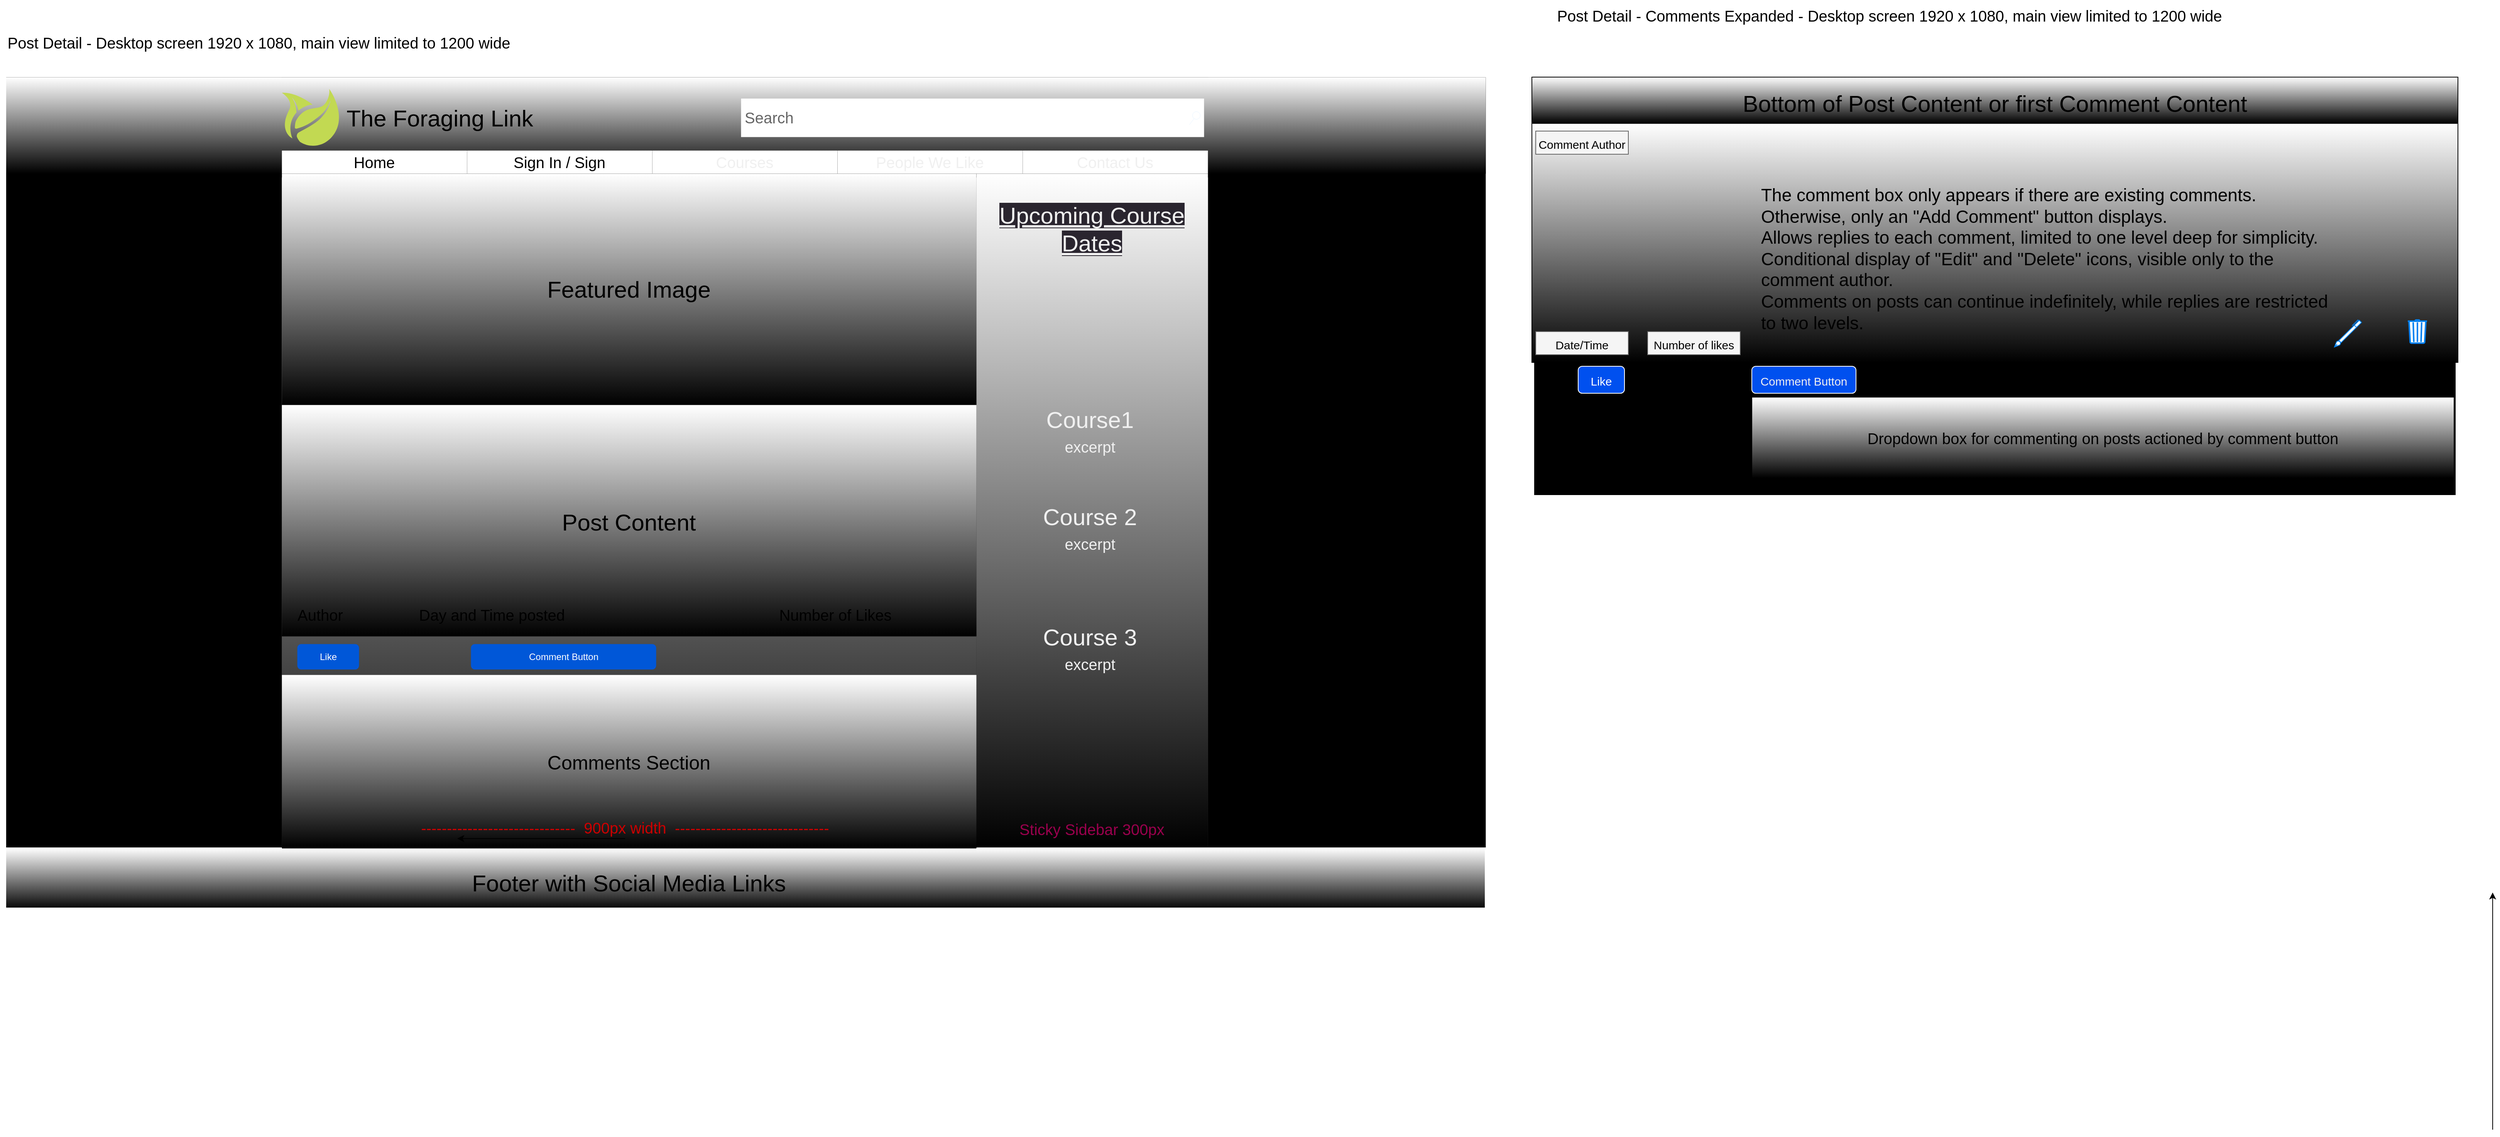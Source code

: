 <mxfile>
    <diagram id="476jkahuOBYTuhZ4lHAv" name="Page-1">
        <mxGraphModel dx="6380" dy="5927" grid="1" gridSize="5" guides="1" tooltips="1" connect="1" arrows="1" fold="1" page="1" pageScale="1" pageWidth="1169" pageHeight="827" math="0" shadow="0">
            <root>
                <mxCell id="0"/>
                <mxCell id="1" parent="0"/>
                <mxCell id="300" value="" style="rounded=0;whiteSpace=wrap;html=1;labelBackgroundColor=none;strokeColor=default;strokeWidth=0;fontSize=20;gradientColor=default;movable=0;resizable=0;rotatable=0;deletable=0;editable=0;connectable=0;" parent="1" vertex="1">
                    <mxGeometry x="440" y="-515" width="1200" height="125" as="geometry"/>
                </mxCell>
                <mxCell id="299" value="" style="rounded=0;whiteSpace=wrap;html=1;labelBackgroundColor=none;strokeColor=default;strokeWidth=0;fontSize=20;gradientColor=default;movable=0;resizable=0;rotatable=0;deletable=0;editable=0;connectable=0;" parent="1" vertex="1">
                    <mxGeometry x="440" y="-515" width="1200" height="120" as="geometry"/>
                </mxCell>
                <mxCell id="232" value="" style="rounded=0;whiteSpace=wrap;html=1;strokeColor=#FFFFFF;strokeWidth=6;fontSize=40;fillColor=#000000;movable=0;resizable=0;rotatable=0;deletable=0;editable=0;connectable=0;" parent="1" vertex="1">
                    <mxGeometry x="2060" y="-515" width="1200" height="545" as="geometry"/>
                </mxCell>
                <mxCell id="335" value="&lt;p style=&quot;font-size: 21px;&quot;&gt;&lt;/p&gt;" style="rounded=0;whiteSpace=wrap;html=1;fontSize=21;fontColor=#000000;gradientColor=default;movable=0;resizable=0;rotatable=0;deletable=0;editable=0;connectable=0;verticalAlign=middle;align=left;spacingLeft=100;" parent="1" vertex="1">
                    <mxGeometry x="2060" y="-455" width="1200" height="310" as="geometry"/>
                </mxCell>
                <mxCell id="3" value="" style="rounded=0;whiteSpace=wrap;html=1;movable=0;resizable=0;rotatable=0;deletable=0;editable=0;connectable=0;fillColor=#000000;strokeColor=#FFFFFF;strokeWidth=0;" parent="1" vertex="1">
                    <mxGeometry x="80" y="-515" width="1920" height="1080" as="geometry"/>
                </mxCell>
                <mxCell id="305" value="" style="rounded=0;whiteSpace=wrap;html=1;labelBackgroundColor=none;strokeColor=default;strokeWidth=0;fontSize=25;gradientColor=default;movable=0;resizable=0;rotatable=0;deletable=0;editable=0;connectable=0;" parent="1" vertex="1">
                    <mxGeometry x="80" y="-515" width="1920" height="125" as="geometry"/>
                </mxCell>
                <mxCell id="179" value="" style="rounded=0;whiteSpace=wrap;html=1;movable=0;resizable=0;rotatable=0;deletable=0;editable=0;connectable=0;strokeWidth=0;strokeColor=#FFFFFF;gradientColor=default;" parent="1" vertex="1">
                    <mxGeometry x="440" y="-385" width="1200" height="875" as="geometry"/>
                </mxCell>
                <mxCell id="218" value="&lt;font style=&quot;font-size: 15px;&quot;&gt;Like&lt;/font&gt;" style="rounded=1;whiteSpace=wrap;html=1;strokeColor=#FFFFFF;strokeWidth=1;fontSize=30;fillColor=#0050ef;fontColor=#ffffff;verticalAlign=bottom;movable=0;resizable=0;rotatable=0;deletable=0;editable=0;connectable=0;" parent="1" vertex="1">
                    <mxGeometry x="2120" y="-140" width="60" height="35" as="geometry"/>
                </mxCell>
                <mxCell id="230" value="&lt;font style=&quot;font-size: 30px;&quot;&gt;Bottom of Post Content or first Comment Content&lt;/font&gt;" style="rounded=0;whiteSpace=wrap;html=1;strokeColor=default;strokeWidth=1;fontSize=50;fillColor=default;horizontal=1;verticalAlign=bottom;movable=0;resizable=0;rotatable=0;deletable=0;editable=0;connectable=0;gradientColor=default;fontColor=#000000;" parent="1" vertex="1">
                    <mxGeometry x="2060" y="-515" width="1200" height="60" as="geometry"/>
                </mxCell>
                <mxCell id="276" value="&lt;span style=&quot;text-align: left; font-size: 20px;&quot;&gt;&lt;span style=&quot;font-size: 20px;&quot;&gt;Post Detail -&amp;nbsp;&lt;/span&gt;&lt;/span&gt;&lt;span style=&quot;text-align: left;&quot;&gt;Desktop screen 1920 x 1080, m&lt;/span&gt;&lt;span style=&quot;background-color: initial; text-align: left;&quot;&gt;ain view limited to 1200 wide&lt;/span&gt;&lt;span style=&quot;text-align: left; font-size: 20px;&quot;&gt;&lt;span style=&quot;font-size: 20px;&quot;&gt;&lt;br style=&quot;font-size: 20px;&quot;&gt;&lt;/span&gt;&lt;/span&gt;" style="text;html=1;align=center;verticalAlign=middle;resizable=0;points=[];autosize=1;strokeColor=none;fillColor=none;fontSize=20;movable=0;rotatable=0;deletable=0;editable=0;connectable=0;" parent="1" vertex="1">
                    <mxGeometry x="75" y="-580" width="670" height="40" as="geometry"/>
                </mxCell>
                <mxCell id="278" value="&lt;span style=&quot;text-align: left;&quot;&gt;Post Detail - Comments Expanded -&amp;nbsp;&lt;/span&gt;&lt;span style=&quot;text-align: left;&quot;&gt;Desktop screen 1920 x 1080, m&lt;/span&gt;&lt;span style=&quot;background-color: initial; text-align: left;&quot;&gt;ain view limited to 1200 wide&lt;br&gt;&lt;/span&gt;" style="text;html=1;align=center;verticalAlign=middle;resizable=0;points=[];autosize=1;strokeColor=none;fillColor=none;fontSize=20;movable=0;rotatable=0;deletable=0;editable=0;connectable=0;" parent="1" vertex="1">
                    <mxGeometry x="2080" y="-615" width="885" height="40" as="geometry"/>
                </mxCell>
                <mxCell id="279" value="" style="html=1;verticalLabelPosition=bottom;align=center;labelBackgroundColor=#ffffff;verticalAlign=top;strokeWidth=1;strokeColor=#0080F0;shadow=0;dashed=0;shape=mxgraph.ios7.icons.pen;movable=0;resizable=0;rotatable=0;deletable=0;editable=0;connectable=0;" parent="1" vertex="1">
                    <mxGeometry x="3100" y="-200" width="35" height="35" as="geometry"/>
                </mxCell>
                <mxCell id="284" value="" style="html=1;verticalLabelPosition=bottom;align=center;labelBackgroundColor=#ffffff;verticalAlign=top;strokeWidth=2;strokeColor=#0080F0;shadow=0;dashed=0;shape=mxgraph.ios7.icons.trashcan;movable=0;resizable=0;rotatable=0;deletable=0;editable=0;connectable=0;" parent="1" vertex="1">
                    <mxGeometry x="3195" y="-200" width="25" height="30" as="geometry"/>
                </mxCell>
                <mxCell id="286" value="&lt;span style=&quot;color: rgb(240, 240, 240); font-family: Helvetica; font-size: 20px; font-style: normal; font-variant-ligatures: normal; font-variant-caps: normal; font-weight: 400; letter-spacing: normal; orphans: 2; text-align: center; text-indent: 0px; text-transform: none; widows: 2; word-spacing: 0px; -webkit-text-stroke-width: 0px; text-decoration-thickness: initial; text-decoration-style: initial; text-decoration-color: initial; float: none; display: inline !important;&quot;&gt;Contact Us&lt;/span&gt;" style="rounded=0;whiteSpace=wrap;html=1;strokeColor=default;strokeWidth=0;fontSize=20;verticalAlign=middle;movable=0;resizable=0;rotatable=0;deletable=0;editable=0;connectable=0;" parent="1" vertex="1">
                    <mxGeometry x="1400" y="-420" width="240" height="30" as="geometry"/>
                </mxCell>
                <mxCell id="287" value="&lt;span style=&quot;color: rgb(240, 240, 240); font-family: Helvetica; font-size: 20px; font-style: normal; font-variant-ligatures: normal; font-variant-caps: normal; font-weight: 400; letter-spacing: normal; orphans: 2; text-align: center; text-indent: 0px; text-transform: none; widows: 2; word-spacing: 0px; -webkit-text-stroke-width: 0px; text-decoration-thickness: initial; text-decoration-style: initial; text-decoration-color: initial; float: none; display: inline !important;&quot;&gt;Courses&lt;/span&gt;" style="rounded=0;whiteSpace=wrap;html=1;strokeColor=default;strokeWidth=0;fontSize=20;verticalAlign=middle;movable=0;resizable=0;rotatable=0;deletable=0;editable=0;connectable=0;" parent="1" vertex="1">
                    <mxGeometry x="920" y="-420" width="240" height="30" as="geometry"/>
                </mxCell>
                <mxCell id="288" value="Home" style="rounded=0;whiteSpace=wrap;html=1;strokeColor=default;strokeWidth=0;fontSize=20;verticalAlign=middle;movable=0;resizable=0;rotatable=0;deletable=0;editable=0;connectable=0;" parent="1" vertex="1">
                    <mxGeometry x="440" y="-420" width="240" height="30" as="geometry"/>
                </mxCell>
                <mxCell id="290" value="&lt;span style=&quot;font-size: 20px;&quot;&gt;Sign In / Sign&lt;/span&gt;" style="rounded=0;whiteSpace=wrap;html=1;strokeColor=default;strokeWidth=0;fontSize=20;verticalAlign=middle;movable=0;resizable=0;rotatable=0;deletable=0;editable=0;connectable=0;" parent="1" vertex="1">
                    <mxGeometry x="680" y="-420" width="240" height="30" as="geometry"/>
                </mxCell>
                <mxCell id="291" value="&lt;span style=&quot;color: rgb(240, 240, 240); font-family: Helvetica; font-size: 20px; font-style: normal; font-variant-ligatures: normal; font-variant-caps: normal; font-weight: 400; letter-spacing: normal; orphans: 2; text-align: center; text-indent: 0px; text-transform: none; widows: 2; word-spacing: 0px; -webkit-text-stroke-width: 0px; text-decoration-thickness: initial; text-decoration-style: initial; text-decoration-color: initial; float: none; display: inline !important;&quot;&gt;People We Like&lt;/span&gt;" style="rounded=0;whiteSpace=wrap;html=1;strokeColor=default;strokeWidth=0;fontSize=20;verticalAlign=middle;movable=0;resizable=0;rotatable=0;deletable=0;editable=0;connectable=0;" parent="1" vertex="1">
                    <mxGeometry x="1160" y="-420" width="240" height="30" as="geometry"/>
                </mxCell>
                <mxCell id="294" value="" style="dashed=0;outlineConnect=0;html=1;align=center;labelPosition=center;verticalLabelPosition=bottom;verticalAlign=top;shape=mxgraph.weblogos.freshbump;fillColor=#C2D952;strokeColor=none;fontSize=30;strokeWidth=0;movable=0;resizable=0;rotatable=0;deletable=0;editable=0;connectable=0;rounded=0;" parent="1" vertex="1">
                    <mxGeometry x="440" y="-500" width="75" height="75" as="geometry"/>
                </mxCell>
                <mxCell id="306" value="&#10;&lt;u style=&quot;border-color: rgb(0, 0, 0); color: rgb(240, 240, 240); font-family: Helvetica; font-size: 30px; font-style: normal; font-variant-ligatures: normal; font-variant-caps: normal; font-weight: 400; letter-spacing: normal; orphans: 2; text-align: center; text-indent: 0px; text-transform: none; widows: 2; word-spacing: 0px; -webkit-text-stroke-width: 0px; background-color: rgb(42, 37, 47);&quot;&gt;Upcoming Course Dates&lt;/u&gt;&#10;&#10;" style="rounded=0;whiteSpace=wrap;html=1;labelBackgroundColor=none;strokeColor=default;strokeWidth=0;fontSize=25;gradientColor=default;verticalAlign=top;movable=0;resizable=0;rotatable=0;deletable=0;editable=0;connectable=0;" parent="1" vertex="1">
                    <mxGeometry x="1340" y="-390" width="300" height="875" as="geometry"/>
                </mxCell>
                <mxCell id="295" value="The Foraging Link" style="text;html=1;strokeColor=none;fillColor=none;align=center;verticalAlign=middle;whiteSpace=wrap;rounded=0;fontSize=30;strokeWidth=0;movable=0;resizable=0;rotatable=0;deletable=0;editable=0;connectable=0;" parent="1" vertex="1">
                    <mxGeometry x="515" y="-500" width="260" height="75" as="geometry"/>
                </mxCell>
                <mxCell id="296" value="&lt;font style=&quot;font-size: 20px;&quot;&gt;Search&lt;/font&gt;" style="strokeWidth=0;shadow=0;dashed=0;align=center;html=1;shape=mxgraph.mockup.forms.searchBox;strokeColor=#999999;mainText=;strokeColor2=#008cff;fontColor=#666666;fontSize=17;align=left;spacingLeft=3;rounded=0;movable=0;resizable=0;rotatable=0;deletable=0;editable=0;connectable=0;" parent="1" vertex="1">
                    <mxGeometry x="1035" y="-487.5" width="600" height="50" as="geometry"/>
                </mxCell>
                <mxCell id="5" value="" style="rounded=0;whiteSpace=wrap;html=1;strokeWidth=2;align=left;verticalAlign=middle;labelPosition=center;verticalLabelPosition=middle;movable=0;resizable=0;rotatable=0;deletable=0;editable=0;connectable=0;strokeColor=#FFFFFF;gradientColor=default;" parent="1" vertex="1">
                    <mxGeometry x="80" y="485" width="1920" height="80" as="geometry"/>
                </mxCell>
                <mxCell id="301" value="&lt;font style=&quot;font-size: 30px;&quot;&gt;Featured Image&lt;/font&gt;" style="rounded=0;whiteSpace=wrap;html=1;labelBackgroundColor=none;strokeColor=default;strokeWidth=0;fontSize=25;gradientColor=default;movable=0;resizable=0;rotatable=0;deletable=0;editable=0;connectable=0;" parent="1" vertex="1">
                    <mxGeometry x="440" y="-390" width="900" height="300" as="geometry"/>
                </mxCell>
                <mxCell id="308" value="&lt;span style=&quot;color: rgb(240, 240, 240); font-family: Helvetica; font-size: 30px; font-style: normal; font-variant-ligatures: normal; font-variant-caps: normal; font-weight: 400; letter-spacing: normal; orphans: 2; text-indent: 0px; text-transform: none; widows: 2; word-spacing: 0px; -webkit-text-stroke-width: 0px; text-decoration-thickness: initial; text-decoration-style: initial; text-decoration-color: initial; float: none; display: inline !important;&quot;&gt;Course1&lt;/span&gt;&lt;br style=&quot;border-color: rgb(0, 0, 0); color: rgb(240, 240, 240); font-family: Helvetica; font-size: 30px; font-style: normal; font-variant-ligatures: normal; font-variant-caps: normal; font-weight: 400; letter-spacing: normal; orphans: 2; text-indent: 0px; text-transform: none; widows: 2; word-spacing: 0px; -webkit-text-stroke-width: 0px; text-decoration-thickness: initial; text-decoration-style: initial; text-decoration-color: initial;&quot;&gt;&lt;font style=&quot;border-color: rgb(0, 0, 0); color: rgb(240, 240, 240); font-family: Helvetica; font-style: normal; font-variant-ligatures: normal; font-variant-caps: normal; font-weight: 400; letter-spacing: normal; orphans: 2; text-indent: 0px; text-transform: none; widows: 2; word-spacing: 0px; -webkit-text-stroke-width: 0px; text-decoration-thickness: initial; text-decoration-style: initial; text-decoration-color: initial; font-size: 20px;&quot;&gt;excerpt&lt;/font&gt;&lt;br style=&quot;border-color: rgb(0, 0, 0); color: rgb(240, 240, 240); font-family: Helvetica; font-size: 30px; font-style: normal; font-variant-ligatures: normal; font-variant-caps: normal; font-weight: 400; letter-spacing: normal; orphans: 2; text-indent: 0px; text-transform: none; widows: 2; word-spacing: 0px; -webkit-text-stroke-width: 0px; text-decoration-thickness: initial; text-decoration-style: initial; text-decoration-color: initial;&quot;&gt;&lt;br style=&quot;border-color: rgb(0, 0, 0); color: rgb(240, 240, 240); font-family: Helvetica; font-size: 30px; font-style: normal; font-variant-ligatures: normal; font-variant-caps: normal; font-weight: 400; letter-spacing: normal; orphans: 2; text-indent: 0px; text-transform: none; widows: 2; word-spacing: 0px; -webkit-text-stroke-width: 0px; text-decoration-thickness: initial; text-decoration-style: initial; text-decoration-color: initial;&quot;&gt;&lt;br style=&quot;border-color: rgb(0, 0, 0); color: rgb(240, 240, 240); font-family: Helvetica; font-size: 30px; font-style: normal; font-variant-ligatures: normal; font-variant-caps: normal; font-weight: 400; letter-spacing: normal; orphans: 2; text-indent: 0px; text-transform: none; widows: 2; word-spacing: 0px; -webkit-text-stroke-width: 0px; text-decoration-thickness: initial; text-decoration-style: initial; text-decoration-color: initial;&quot;&gt;&lt;span style=&quot;color: rgb(240, 240, 240); font-family: Helvetica; font-size: 30px; font-style: normal; font-variant-ligatures: normal; font-variant-caps: normal; font-weight: 400; letter-spacing: normal; orphans: 2; text-indent: 0px; text-transform: none; widows: 2; word-spacing: 0px; -webkit-text-stroke-width: 0px; text-decoration-thickness: initial; text-decoration-style: initial; text-decoration-color: initial; float: none; display: inline !important;&quot;&gt;Course 2&lt;/span&gt;&lt;br style=&quot;border-color: rgb(0, 0, 0); color: rgb(240, 240, 240); font-family: Helvetica; font-size: 30px; font-style: normal; font-variant-ligatures: normal; font-variant-caps: normal; font-weight: 400; letter-spacing: normal; orphans: 2; text-indent: 0px; text-transform: none; widows: 2; word-spacing: 0px; -webkit-text-stroke-width: 0px; text-decoration-thickness: initial; text-decoration-style: initial; text-decoration-color: initial;&quot;&gt;&lt;font style=&quot;border-color: rgb(0, 0, 0); color: rgb(240, 240, 240); font-family: Helvetica; font-style: normal; font-variant-ligatures: normal; font-variant-caps: normal; font-weight: 400; letter-spacing: normal; orphans: 2; text-indent: 0px; text-transform: none; widows: 2; word-spacing: 0px; -webkit-text-stroke-width: 0px; text-decoration-thickness: initial; text-decoration-style: initial; text-decoration-color: initial; font-size: 20px;&quot;&gt;excerpt&lt;/font&gt;&lt;br style=&quot;border-color: rgb(0, 0, 0); color: rgb(240, 240, 240); font-family: Helvetica; font-size: 30px; font-style: normal; font-variant-ligatures: normal; font-variant-caps: normal; font-weight: 400; letter-spacing: normal; orphans: 2; text-indent: 0px; text-transform: none; widows: 2; word-spacing: 0px; -webkit-text-stroke-width: 0px; text-decoration-thickness: initial; text-decoration-style: initial; text-decoration-color: initial;&quot;&gt;&lt;br style=&quot;border-color: rgb(0, 0, 0); color: rgb(240, 240, 240); font-family: Helvetica; font-size: 30px; font-style: normal; font-variant-ligatures: normal; font-variant-caps: normal; font-weight: 400; letter-spacing: normal; orphans: 2; text-indent: 0px; text-transform: none; widows: 2; word-spacing: 0px; -webkit-text-stroke-width: 0px; text-decoration-thickness: initial; text-decoration-style: initial; text-decoration-color: initial;&quot;&gt;&lt;br style=&quot;border-color: rgb(0, 0, 0); color: rgb(240, 240, 240); font-family: Helvetica; font-size: 30px; font-style: normal; font-variant-ligatures: normal; font-variant-caps: normal; font-weight: 400; letter-spacing: normal; orphans: 2; text-indent: 0px; text-transform: none; widows: 2; word-spacing: 0px; -webkit-text-stroke-width: 0px; text-decoration-thickness: initial; text-decoration-style: initial; text-decoration-color: initial;&quot;&gt;&lt;br style=&quot;border-color: rgb(0, 0, 0); color: rgb(240, 240, 240); font-family: Helvetica; font-size: 30px; font-style: normal; font-variant-ligatures: normal; font-variant-caps: normal; font-weight: 400; letter-spacing: normal; orphans: 2; text-indent: 0px; text-transform: none; widows: 2; word-spacing: 0px; -webkit-text-stroke-width: 0px; text-decoration-thickness: initial; text-decoration-style: initial; text-decoration-color: initial;&quot;&gt;&lt;span style=&quot;color: rgb(240, 240, 240); font-family: Helvetica; font-size: 30px; font-style: normal; font-variant-ligatures: normal; font-variant-caps: normal; font-weight: 400; letter-spacing: normal; orphans: 2; text-indent: 0px; text-transform: none; widows: 2; word-spacing: 0px; -webkit-text-stroke-width: 0px; text-decoration-thickness: initial; text-decoration-style: initial; text-decoration-color: initial; float: none; display: inline !important;&quot;&gt;Course 3&lt;/span&gt;&lt;br style=&quot;border-color: rgb(0, 0, 0); color: rgb(240, 240, 240); font-family: Helvetica; font-size: 30px; font-style: normal; font-variant-ligatures: normal; font-variant-caps: normal; font-weight: 400; letter-spacing: normal; orphans: 2; text-indent: 0px; text-transform: none; widows: 2; word-spacing: 0px; -webkit-text-stroke-width: 0px; text-decoration-thickness: initial; text-decoration-style: initial; text-decoration-color: initial;&quot;&gt;&lt;font style=&quot;border-color: rgb(0, 0, 0); color: rgb(240, 240, 240); font-family: Helvetica; font-style: normal; font-variant-ligatures: normal; font-variant-caps: normal; font-weight: 400; letter-spacing: normal; orphans: 2; text-indent: 0px; text-transform: none; widows: 2; word-spacing: 0px; -webkit-text-stroke-width: 0px; text-decoration-thickness: initial; text-decoration-style: initial; text-decoration-color: initial; font-size: 20px;&quot;&gt;excerpt&lt;/font&gt;" style="text;whiteSpace=wrap;html=1;fontSize=25;strokeWidth=0;align=center;verticalAlign=middle;movable=0;resizable=0;rotatable=0;deletable=0;editable=0;connectable=0;" parent="1" vertex="1">
                    <mxGeometry x="1355" y="-250" width="265" height="670" as="geometry"/>
                </mxCell>
                <mxCell id="311" value="&lt;span style=&quot;color: rgb(153, 0, 77); font-size: 20px;&quot;&gt;Sticky Sidebar 300px&lt;/span&gt;" style="text;html=1;strokeColor=none;fillColor=none;align=center;verticalAlign=middle;whiteSpace=wrap;rounded=0;labelBackgroundColor=none;strokeWidth=0;fontSize=25;movable=0;resizable=0;rotatable=0;deletable=0;editable=0;connectable=0;" parent="1" vertex="1">
                    <mxGeometry x="1340" y="430" width="300" height="55" as="geometry"/>
                </mxCell>
                <mxCell id="312" value="Comments Section" style="rounded=0;whiteSpace=wrap;html=1;labelBackgroundColor=none;strokeColor=default;strokeWidth=0;fontSize=25;fillColor=default;gradientColor=default;movable=0;resizable=0;rotatable=0;deletable=0;editable=0;connectable=0;" parent="1" vertex="1">
                    <mxGeometry x="440" y="260" width="900" height="225" as="geometry"/>
                </mxCell>
                <mxCell id="319" value="&lt;font style=&quot;font-size: 30px;&quot;&gt;Post Content&lt;/font&gt;" style="rounded=0;whiteSpace=wrap;html=1;labelBackgroundColor=none;strokeColor=default;strokeWidth=0;fontSize=36;fillColor=default;gradientColor=default;movable=0;resizable=0;rotatable=0;deletable=0;editable=0;connectable=0;" parent="1" vertex="1">
                    <mxGeometry x="440" y="-90" width="900" height="300" as="geometry"/>
                </mxCell>
                <mxCell id="320" value="Like" style="rounded=1;fillColor=#0057D8;align=center;strokeColor=none;html=1;fontColor=#ffffff;fontSize=12;sketch=0;labelBackgroundColor=none;strokeWidth=0;movable=0;resizable=0;rotatable=0;deletable=0;editable=0;connectable=0;" parent="1" vertex="1">
                    <mxGeometry x="460" y="220" width="80" height="33" as="geometry"/>
                </mxCell>
                <mxCell id="325" value="&lt;font style=&quot;font-size: 20px;&quot;&gt;Author&lt;/font&gt;" style="text;html=1;strokeColor=none;fillColor=none;align=center;verticalAlign=middle;whiteSpace=wrap;rounded=0;labelBackgroundColor=none;strokeWidth=3;fontSize=12;fontColor=#000000;movable=0;resizable=0;rotatable=0;deletable=0;editable=0;connectable=0;" parent="1" vertex="1">
                    <mxGeometry x="460" y="165" width="60" height="33" as="geometry"/>
                </mxCell>
                <mxCell id="327" value="Comment Button" style="rounded=1;fillColor=#0057D8;align=center;strokeColor=none;html=1;fontColor=#ffffff;fontSize=12;sketch=0;labelBackgroundColor=none;strokeWidth=0;movable=0;resizable=0;rotatable=0;deletable=0;editable=0;connectable=0;" parent="1" vertex="1">
                    <mxGeometry x="685" y="220" width="240" height="33" as="geometry"/>
                </mxCell>
                <mxCell id="328" value="&lt;span style=&quot;font-size: 20px;&quot;&gt;Day and Time posted&lt;/span&gt;" style="text;html=1;strokeColor=none;fillColor=none;align=center;verticalAlign=middle;whiteSpace=wrap;rounded=0;labelBackgroundColor=none;strokeWidth=3;fontSize=12;fontColor=#000000;movable=0;resizable=0;rotatable=0;deletable=0;editable=0;connectable=0;" parent="1" vertex="1">
                    <mxGeometry x="585" y="165" width="255" height="33" as="geometry"/>
                </mxCell>
                <mxCell id="333" value="Footer with Social Media Links" style="text;html=1;strokeColor=none;fillColor=none;align=center;verticalAlign=middle;whiteSpace=wrap;rounded=0;labelBackgroundColor=none;strokeWidth=3;fontSize=30;fontColor=#000000;movable=0;resizable=0;rotatable=0;deletable=0;editable=0;connectable=0;" parent="1" vertex="1">
                    <mxGeometry x="650" y="515" width="480" height="30" as="geometry"/>
                </mxCell>
                <mxCell id="334" value="&lt;font color=&quot;#000000&quot; style=&quot;font-size: 20px;&quot;&gt;Number of Likes&lt;/font&gt;" style="text;html=1;strokeColor=none;fillColor=none;align=center;verticalAlign=middle;whiteSpace=wrap;rounded=0;fontSize=15;movable=0;resizable=0;rotatable=0;deletable=0;editable=0;connectable=0;" parent="1" vertex="1">
                    <mxGeometry x="1080" y="165" width="155" height="33" as="geometry"/>
                </mxCell>
                <mxCell id="336" value="&lt;font style=&quot;font-size: 15px;&quot;&gt;Comment Author&lt;/font&gt;" style="text;html=1;strokeColor=#666666;fillColor=#f5f5f5;align=center;verticalAlign=middle;whiteSpace=wrap;rounded=0;fontSize=21;fontColor=#000000;movable=0;resizable=0;rotatable=0;deletable=0;editable=0;connectable=0;" parent="1" vertex="1">
                    <mxGeometry x="2065" y="-445" width="120" height="30" as="geometry"/>
                </mxCell>
                <mxCell id="337" value="&lt;span style=&quot;font-size: 15px;&quot;&gt;Number of likes&lt;/span&gt;" style="text;html=1;strokeColor=#666666;fillColor=#f5f5f5;align=center;verticalAlign=middle;whiteSpace=wrap;rounded=0;fontSize=21;fontColor=#000000;movable=0;resizable=0;rotatable=0;deletable=0;editable=0;connectable=0;" parent="1" vertex="1">
                    <mxGeometry x="2210" y="-185" width="120" height="30" as="geometry"/>
                </mxCell>
                <mxCell id="338" value="&lt;font style=&quot;font-size: 15px;&quot;&gt;Date/Time&lt;/font&gt;" style="text;html=1;strokeColor=#666666;fillColor=#f5f5f5;align=center;verticalAlign=middle;whiteSpace=wrap;rounded=0;fontSize=21;fontColor=#000000;movable=0;resizable=0;rotatable=0;deletable=0;editable=0;connectable=0;" parent="1" vertex="1">
                    <mxGeometry x="2065" y="-185" width="120" height="30" as="geometry"/>
                </mxCell>
                <mxCell id="339" value="&lt;span style=&quot;color: rgb(240, 240, 240); font-size: 15px;&quot;&gt;Comment Button&lt;/span&gt;" style="rounded=1;whiteSpace=wrap;html=1;strokeColor=#FFFFFF;strokeWidth=1;fontSize=30;fillColor=#0050ef;fontColor=#ffffff;verticalAlign=bottom;movable=0;resizable=0;rotatable=0;deletable=0;editable=0;connectable=0;" parent="1" vertex="1">
                    <mxGeometry x="2345" y="-140" width="135" height="35" as="geometry"/>
                </mxCell>
                <mxCell id="342" value="&lt;span style=&quot;font-size: 20px;&quot;&gt;Dropdown box for commenting on posts actioned by comment button&lt;/span&gt;" style="rounded=0;whiteSpace=wrap;html=1;fontFamily=Helvetica;fontSize=20;fontColor=#000000;gradientColor=default;verticalAlign=middle;align=center;movable=0;resizable=0;rotatable=0;deletable=0;editable=0;connectable=0;" parent="1" vertex="1">
                    <mxGeometry x="2345" y="-100" width="910" height="105" as="geometry"/>
                </mxCell>
                <mxCell id="349" value="&lt;p style=&quot;font-size: 23px;&quot;&gt;&lt;/p&gt;&lt;p style=&quot;font-size: 23px;&quot;&gt;The comment box only appears if there are existing comments. Otherwise, only an &quot;Add Comment&quot; button displays.&lt;span style=&quot;background-color: initial; font-size: 23px;&quot;&gt;&lt;br style=&quot;font-size: 23px;&quot;&gt;Allows replies to each comment, limited to one level deep for simplicity.&lt;/span&gt;&lt;span style=&quot;background-color: initial; font-size: 23px;&quot;&gt;&lt;br style=&quot;font-size: 23px;&quot;&gt;Conditional display of &quot;Edit&quot; and &quot;Delete&quot; icons, visible only to the comment author.&lt;/span&gt;&lt;span style=&quot;background-color: initial; font-size: 23px;&quot;&gt;&lt;br style=&quot;font-size: 23px;&quot;&gt;Comments on posts can continue indefinitely, while replies are restricted to two levels.&lt;/span&gt;&lt;/p&gt;" style="text;whiteSpace=wrap;html=1;fontSize=23;fontFamily=Helvetica;fontColor=#000000;movable=0;resizable=0;rotatable=0;deletable=0;editable=0;connectable=0;strokeColor=none;strokeWidth=0;spacingLeft=20;" parent="1" vertex="1">
                    <mxGeometry x="2335" y="-405" width="765" height="273.5" as="geometry"/>
                </mxCell>
                <mxCell id="352" style="edgeStyle=none;html=1;exitX=1;exitY=1;exitDx=0;exitDy=0;fontFamily=Helvetica;fontSize=37;fontColor=#0000FF;movable=0;resizable=0;rotatable=0;deletable=0;editable=0;connectable=0;" parent="1" edge="1">
                    <mxGeometry relative="1" as="geometry">
                        <mxPoint x="3305" y="850" as="sourcePoint"/>
                        <mxPoint x="3305" y="542.427" as="targetPoint"/>
                    </mxGeometry>
                </mxCell>
                <mxCell id="353" value="" style="rounded=0;whiteSpace=wrap;html=1;fillColor=none;strokeWidth=6;strokeColor=#FFFFFF;movable=0;resizable=0;rotatable=0;deletable=0;editable=0;connectable=0;" vertex="1" parent="1">
                    <mxGeometry x="80" y="-520" width="1925" height="1085" as="geometry"/>
                </mxCell>
                <mxCell id="354" value="------------------------------&amp;nbsp; 900px width&amp;nbsp; ------------------------------" style="text;html=1;strokeColor=none;fillColor=none;align=center;verticalAlign=middle;whiteSpace=wrap;rounded=0;strokeWidth=6;fontColor=#CC0000;fontSize=20;movable=0;resizable=0;rotatable=0;deletable=0;editable=0;connectable=0;" vertex="1" parent="1">
                    <mxGeometry x="450" y="442.5" width="870" height="30" as="geometry"/>
                </mxCell>
                <mxCell id="355" style="edgeStyle=none;html=1;exitX=0.5;exitY=1;exitDx=0;exitDy=0;entryX=0.25;entryY=1;entryDx=0;entryDy=0;fontSize=20;fontColor=#CC0000;movable=0;resizable=0;rotatable=0;deletable=0;editable=0;connectable=0;" edge="1" parent="1" source="354" target="354">
                    <mxGeometry relative="1" as="geometry"/>
                </mxCell>
            </root>
        </mxGraphModel>
    </diagram>
</mxfile>